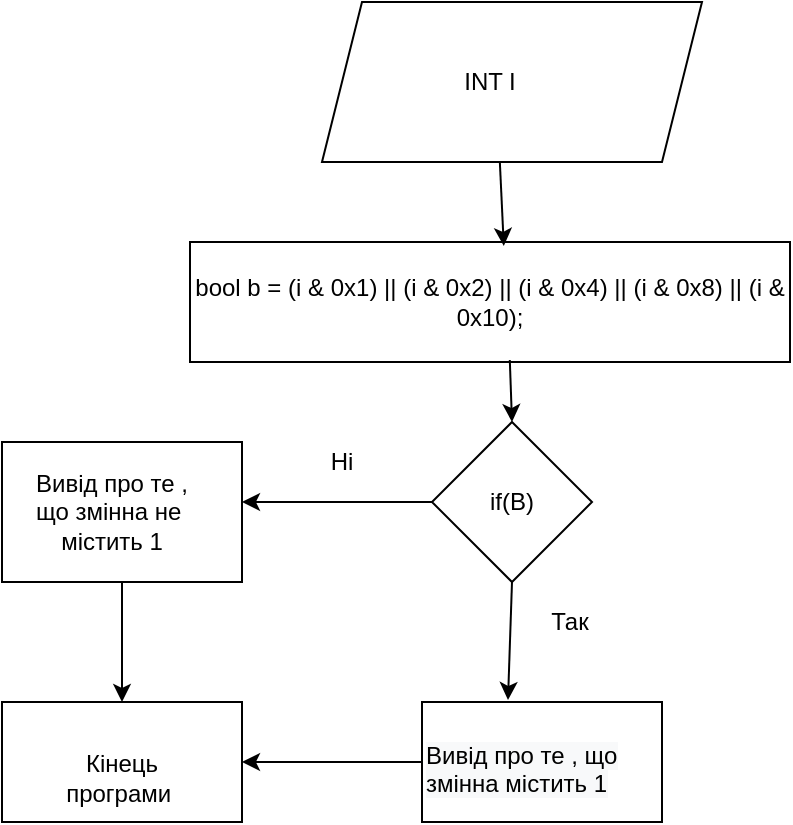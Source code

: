 <mxfile version="14.0.0" type="device"><diagram id="02VyH1RGGiwc_kbeBaFU" name="Page-1"><mxGraphModel dx="1422" dy="794" grid="1" gridSize="10" guides="1" tooltips="1" connect="1" arrows="1" fold="1" page="1" pageScale="1" pageWidth="827" pageHeight="1169" math="0" shadow="0"><root><mxCell id="0"/><mxCell id="1" parent="0"/><mxCell id="t_xCi7QkOzAoGgiFMFIT-3" value="" style="shape=parallelogram;perimeter=parallelogramPerimeter;whiteSpace=wrap;html=1;fixedSize=1;" vertex="1" parent="1"><mxGeometry x="330" y="220" width="190" height="80" as="geometry"/></mxCell><mxCell id="t_xCi7QkOzAoGgiFMFIT-4" value="INT I" style="text;html=1;strokeColor=none;fillColor=none;align=center;verticalAlign=middle;whiteSpace=wrap;rounded=0;" vertex="1" parent="1"><mxGeometry x="394" y="250" width="40" height="20" as="geometry"/></mxCell><mxCell id="t_xCi7QkOzAoGgiFMFIT-5" value="bool b = (i &amp;amp; 0x1) || (i &amp;amp; 0x2) || (i &amp;amp; 0x4) || (i &amp;amp; 0x8) || (i &amp;amp; 0x10);" style="rounded=0;whiteSpace=wrap;html=1;" vertex="1" parent="1"><mxGeometry x="264" y="340" width="300" height="60" as="geometry"/></mxCell><mxCell id="t_xCi7QkOzAoGgiFMFIT-7" value="" style="endArrow=classic;html=1;exitX=0.468;exitY=1;exitDx=0;exitDy=0;exitPerimeter=0;entryX=0.523;entryY=0.033;entryDx=0;entryDy=0;entryPerimeter=0;" edge="1" parent="1" source="t_xCi7QkOzAoGgiFMFIT-3" target="t_xCi7QkOzAoGgiFMFIT-5"><mxGeometry width="50" height="50" relative="1" as="geometry"><mxPoint x="390" y="430" as="sourcePoint"/><mxPoint x="440" y="380" as="targetPoint"/></mxGeometry></mxCell><mxCell id="t_xCi7QkOzAoGgiFMFIT-10" value="if(B)" style="rhombus;whiteSpace=wrap;html=1;" vertex="1" parent="1"><mxGeometry x="385" y="430" width="80" height="80" as="geometry"/></mxCell><mxCell id="t_xCi7QkOzAoGgiFMFIT-11" value="" style="endArrow=classic;html=1;exitX=0;exitY=0.5;exitDx=0;exitDy=0;" edge="1" parent="1" source="t_xCi7QkOzAoGgiFMFIT-10"><mxGeometry width="50" height="50" relative="1" as="geometry"><mxPoint x="390" y="430" as="sourcePoint"/><mxPoint x="290" y="470" as="targetPoint"/></mxGeometry></mxCell><mxCell id="t_xCi7QkOzAoGgiFMFIT-12" value="" style="rounded=0;whiteSpace=wrap;html=1;" vertex="1" parent="1"><mxGeometry x="170" y="440" width="120" height="70" as="geometry"/></mxCell><mxCell id="t_xCi7QkOzAoGgiFMFIT-13" value="" style="rounded=0;whiteSpace=wrap;html=1;" vertex="1" parent="1"><mxGeometry x="380" y="570" width="120" height="60" as="geometry"/></mxCell><mxCell id="t_xCi7QkOzAoGgiFMFIT-14" value="" style="endArrow=classic;html=1;exitX=0;exitY=0.5;exitDx=0;exitDy=0;entryX=1;entryY=0.5;entryDx=0;entryDy=0;" edge="1" parent="1" source="t_xCi7QkOzAoGgiFMFIT-13" target="t_xCi7QkOzAoGgiFMFIT-17"><mxGeometry width="50" height="50" relative="1" as="geometry"><mxPoint x="390" y="430" as="sourcePoint"/><mxPoint x="440" y="380" as="targetPoint"/></mxGeometry></mxCell><mxCell id="t_xCi7QkOzAoGgiFMFIT-15" value="" style="endArrow=classic;html=1;exitX=0.5;exitY=1;exitDx=0;exitDy=0;entryX=0.5;entryY=0;entryDx=0;entryDy=0;" edge="1" parent="1" source="t_xCi7QkOzAoGgiFMFIT-12" target="t_xCi7QkOzAoGgiFMFIT-17"><mxGeometry width="50" height="50" relative="1" as="geometry"><mxPoint x="390" y="430" as="sourcePoint"/><mxPoint x="440" y="380" as="targetPoint"/></mxGeometry></mxCell><mxCell id="t_xCi7QkOzAoGgiFMFIT-16" value="" style="endArrow=classic;html=1;exitX=0.5;exitY=1;exitDx=0;exitDy=0;" edge="1" parent="1" source="t_xCi7QkOzAoGgiFMFIT-10"><mxGeometry width="50" height="50" relative="1" as="geometry"><mxPoint x="390" y="430" as="sourcePoint"/><mxPoint x="423" y="569" as="targetPoint"/></mxGeometry></mxCell><mxCell id="t_xCi7QkOzAoGgiFMFIT-17" value="" style="rounded=0;whiteSpace=wrap;html=1;" vertex="1" parent="1"><mxGeometry x="170" y="570" width="120" height="60" as="geometry"/></mxCell><mxCell id="t_xCi7QkOzAoGgiFMFIT-18" value="" style="endArrow=classic;html=1;entryX=0.5;entryY=0;entryDx=0;entryDy=0;exitX=0.533;exitY=0.983;exitDx=0;exitDy=0;exitPerimeter=0;" edge="1" parent="1" source="t_xCi7QkOzAoGgiFMFIT-5" target="t_xCi7QkOzAoGgiFMFIT-10"><mxGeometry width="50" height="50" relative="1" as="geometry"><mxPoint x="420" y="400" as="sourcePoint"/><mxPoint x="440" y="380" as="targetPoint"/></mxGeometry></mxCell><mxCell id="t_xCi7QkOzAoGgiFMFIT-19" value="Ні" style="text;html=1;strokeColor=none;fillColor=none;align=center;verticalAlign=middle;whiteSpace=wrap;rounded=0;" vertex="1" parent="1"><mxGeometry x="320" y="440" width="40" height="20" as="geometry"/></mxCell><mxCell id="t_xCi7QkOzAoGgiFMFIT-20" value="Так" style="text;html=1;strokeColor=none;fillColor=none;align=center;verticalAlign=middle;whiteSpace=wrap;rounded=0;" vertex="1" parent="1"><mxGeometry x="434" y="520" width="40" height="20" as="geometry"/></mxCell><mxCell id="t_xCi7QkOzAoGgiFMFIT-22" value="Вивід про те , що змінна не&amp;nbsp; містить 1" style="text;html=1;strokeColor=none;fillColor=none;align=center;verticalAlign=middle;whiteSpace=wrap;rounded=0;" vertex="1" parent="1"><mxGeometry x="180" y="465" width="90" height="20" as="geometry"/></mxCell><mxCell id="t_xCi7QkOzAoGgiFMFIT-23" value="&lt;span style=&quot;color: rgb(0, 0, 0); font-family: helvetica; font-size: 12px; font-style: normal; font-weight: 400; letter-spacing: normal; text-align: center; text-indent: 0px; text-transform: none; word-spacing: 0px; background-color: rgb(248, 249, 250); display: inline; float: none;&quot;&gt;Вивід про те , що змінна містить 1&lt;/span&gt;" style="text;whiteSpace=wrap;html=1;" vertex="1" parent="1"><mxGeometry x="380" y="582.5" width="100" height="35" as="geometry"/></mxCell><mxCell id="t_xCi7QkOzAoGgiFMFIT-24" value="Кінець програми&amp;nbsp;" style="text;html=1;strokeColor=none;fillColor=none;align=center;verticalAlign=middle;whiteSpace=wrap;rounded=0;" vertex="1" parent="1"><mxGeometry x="210" y="597.5" width="40" height="20" as="geometry"/></mxCell></root></mxGraphModel></diagram></mxfile>